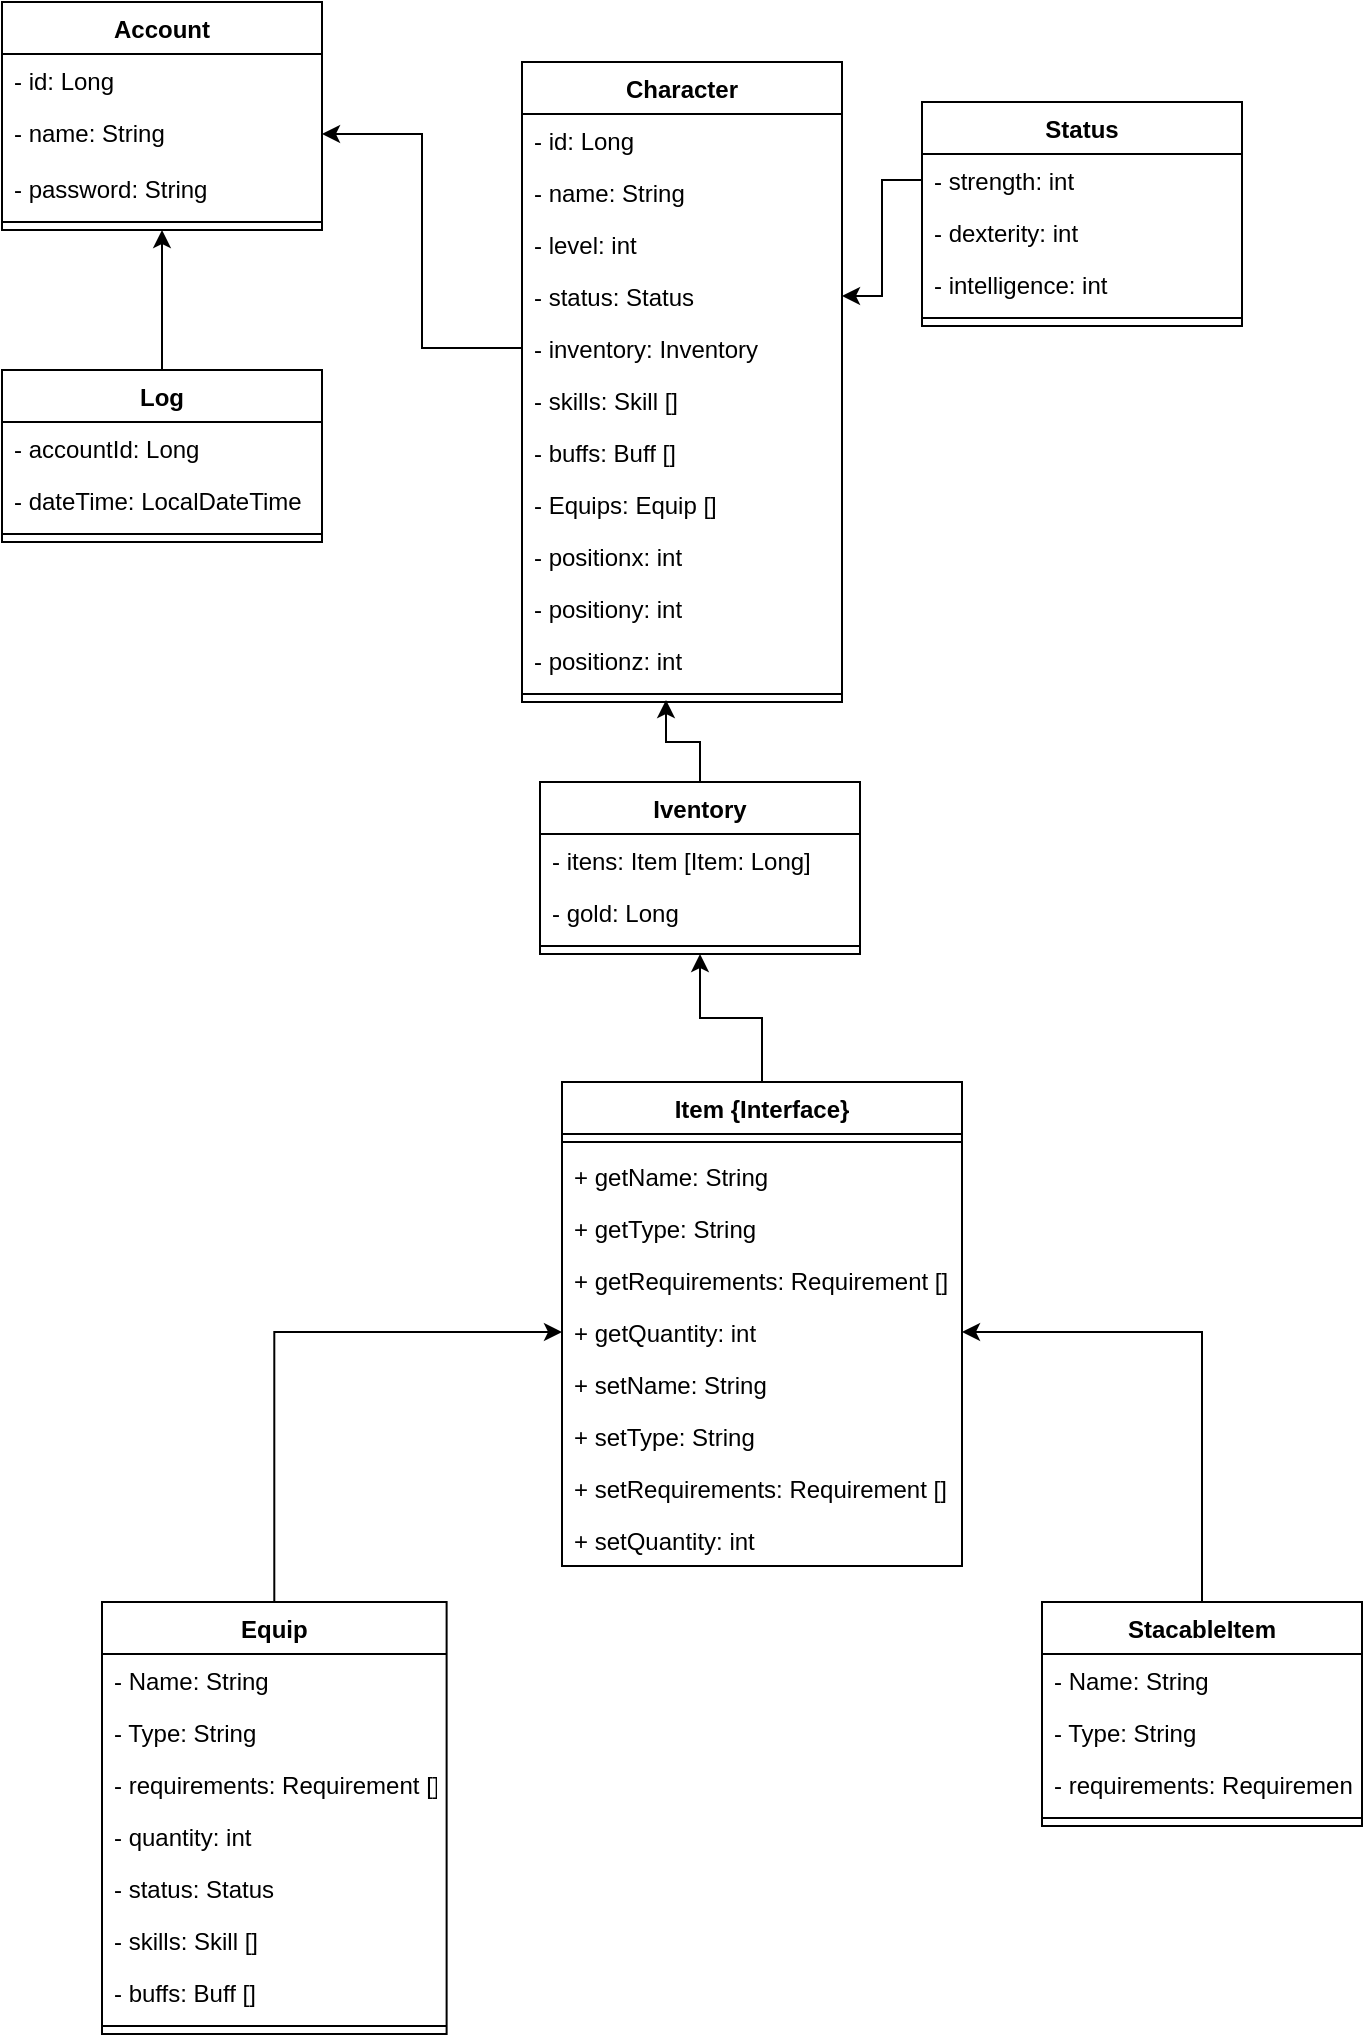 <mxfile version="20.8.16" type="github">
  <diagram id="C5RBs43oDa-KdzZeNtuy" name="Page-1">
    <mxGraphModel dx="1434" dy="806" grid="1" gridSize="10" guides="1" tooltips="1" connect="1" arrows="1" fold="1" page="1" pageScale="1" pageWidth="827" pageHeight="1169" math="0" shadow="0">
      <root>
        <mxCell id="WIyWlLk6GJQsqaUBKTNV-0" />
        <mxCell id="WIyWlLk6GJQsqaUBKTNV-1" parent="WIyWlLk6GJQsqaUBKTNV-0" />
        <mxCell id="XRxrzJJYh4ee2aS5V67D-27" value="Account" style="swimlane;fontStyle=1;align=center;verticalAlign=top;childLayout=stackLayout;horizontal=1;startSize=26;horizontalStack=0;resizeParent=1;resizeParentMax=0;resizeLast=0;collapsible=1;marginBottom=0;" vertex="1" parent="WIyWlLk6GJQsqaUBKTNV-1">
          <mxGeometry x="60" y="40" width="160" height="114" as="geometry" />
        </mxCell>
        <mxCell id="XRxrzJJYh4ee2aS5V67D-31" value="- id: Long" style="text;strokeColor=none;fillColor=none;align=left;verticalAlign=top;spacingLeft=4;spacingRight=4;overflow=hidden;rotatable=0;points=[[0,0.5],[1,0.5]];portConstraint=eastwest;" vertex="1" parent="XRxrzJJYh4ee2aS5V67D-27">
          <mxGeometry y="26" width="160" height="26" as="geometry" />
        </mxCell>
        <mxCell id="XRxrzJJYh4ee2aS5V67D-32" value="- name: String" style="text;strokeColor=none;fillColor=none;align=left;verticalAlign=top;spacingLeft=4;spacingRight=4;overflow=hidden;rotatable=0;points=[[0,0.5],[1,0.5]];portConstraint=eastwest;" vertex="1" parent="XRxrzJJYh4ee2aS5V67D-27">
          <mxGeometry y="52" width="160" height="28" as="geometry" />
        </mxCell>
        <mxCell id="XRxrzJJYh4ee2aS5V67D-33" value="- password: String" style="text;strokeColor=none;fillColor=none;align=left;verticalAlign=top;spacingLeft=4;spacingRight=4;overflow=hidden;rotatable=0;points=[[0,0.5],[1,0.5]];portConstraint=eastwest;" vertex="1" parent="XRxrzJJYh4ee2aS5V67D-27">
          <mxGeometry y="80" width="160" height="26" as="geometry" />
        </mxCell>
        <mxCell id="XRxrzJJYh4ee2aS5V67D-29" value="" style="line;strokeWidth=1;fillColor=none;align=left;verticalAlign=middle;spacingTop=-1;spacingLeft=3;spacingRight=3;rotatable=0;labelPosition=right;points=[];portConstraint=eastwest;strokeColor=inherit;" vertex="1" parent="XRxrzJJYh4ee2aS5V67D-27">
          <mxGeometry y="106" width="160" height="8" as="geometry" />
        </mxCell>
        <mxCell id="XRxrzJJYh4ee2aS5V67D-42" value="Character" style="swimlane;fontStyle=1;align=center;verticalAlign=top;childLayout=stackLayout;horizontal=1;startSize=26;horizontalStack=0;resizeParent=1;resizeParentMax=0;resizeLast=0;collapsible=1;marginBottom=0;" vertex="1" parent="WIyWlLk6GJQsqaUBKTNV-1">
          <mxGeometry x="320" y="70" width="160" height="320" as="geometry" />
        </mxCell>
        <mxCell id="XRxrzJJYh4ee2aS5V67D-46" value="- id: Long" style="text;strokeColor=none;fillColor=none;align=left;verticalAlign=top;spacingLeft=4;spacingRight=4;overflow=hidden;rotatable=0;points=[[0,0.5],[1,0.5]];portConstraint=eastwest;" vertex="1" parent="XRxrzJJYh4ee2aS5V67D-42">
          <mxGeometry y="26" width="160" height="26" as="geometry" />
        </mxCell>
        <mxCell id="XRxrzJJYh4ee2aS5V67D-47" value="- name: String" style="text;strokeColor=none;fillColor=none;align=left;verticalAlign=top;spacingLeft=4;spacingRight=4;overflow=hidden;rotatable=0;points=[[0,0.5],[1,0.5]];portConstraint=eastwest;" vertex="1" parent="XRxrzJJYh4ee2aS5V67D-42">
          <mxGeometry y="52" width="160" height="26" as="geometry" />
        </mxCell>
        <mxCell id="XRxrzJJYh4ee2aS5V67D-49" value="- level: int" style="text;strokeColor=none;fillColor=none;align=left;verticalAlign=top;spacingLeft=4;spacingRight=4;overflow=hidden;rotatable=0;points=[[0,0.5],[1,0.5]];portConstraint=eastwest;" vertex="1" parent="XRxrzJJYh4ee2aS5V67D-42">
          <mxGeometry y="78" width="160" height="26" as="geometry" />
        </mxCell>
        <mxCell id="XRxrzJJYh4ee2aS5V67D-48" value="- status: Status" style="text;strokeColor=none;fillColor=none;align=left;verticalAlign=top;spacingLeft=4;spacingRight=4;overflow=hidden;rotatable=0;points=[[0,0.5],[1,0.5]];portConstraint=eastwest;" vertex="1" parent="XRxrzJJYh4ee2aS5V67D-42">
          <mxGeometry y="104" width="160" height="26" as="geometry" />
        </mxCell>
        <mxCell id="XRxrzJJYh4ee2aS5V67D-43" value="- inventory: Inventory" style="text;strokeColor=none;fillColor=none;align=left;verticalAlign=top;spacingLeft=4;spacingRight=4;overflow=hidden;rotatable=0;points=[[0,0.5],[1,0.5]];portConstraint=eastwest;" vertex="1" parent="XRxrzJJYh4ee2aS5V67D-42">
          <mxGeometry y="130" width="160" height="26" as="geometry" />
        </mxCell>
        <mxCell id="XRxrzJJYh4ee2aS5V67D-73" value="- skills: Skill []" style="text;strokeColor=none;fillColor=none;align=left;verticalAlign=top;spacingLeft=4;spacingRight=4;overflow=hidden;rotatable=0;points=[[0,0.5],[1,0.5]];portConstraint=eastwest;" vertex="1" parent="XRxrzJJYh4ee2aS5V67D-42">
          <mxGeometry y="156" width="160" height="26" as="geometry" />
        </mxCell>
        <mxCell id="XRxrzJJYh4ee2aS5V67D-74" value="- buffs: Buff []" style="text;strokeColor=none;fillColor=none;align=left;verticalAlign=top;spacingLeft=4;spacingRight=4;overflow=hidden;rotatable=0;points=[[0,0.5],[1,0.5]];portConstraint=eastwest;" vertex="1" parent="XRxrzJJYh4ee2aS5V67D-42">
          <mxGeometry y="182" width="160" height="26" as="geometry" />
        </mxCell>
        <mxCell id="XRxrzJJYh4ee2aS5V67D-148" value="- Equips: Equip []" style="text;strokeColor=none;fillColor=none;align=left;verticalAlign=top;spacingLeft=4;spacingRight=4;overflow=hidden;rotatable=0;points=[[0,0.5],[1,0.5]];portConstraint=eastwest;" vertex="1" parent="XRxrzJJYh4ee2aS5V67D-42">
          <mxGeometry y="208" width="160" height="26" as="geometry" />
        </mxCell>
        <mxCell id="XRxrzJJYh4ee2aS5V67D-149" value="- positionx: int" style="text;strokeColor=none;fillColor=none;align=left;verticalAlign=top;spacingLeft=4;spacingRight=4;overflow=hidden;rotatable=0;points=[[0,0.5],[1,0.5]];portConstraint=eastwest;" vertex="1" parent="XRxrzJJYh4ee2aS5V67D-42">
          <mxGeometry y="234" width="160" height="26" as="geometry" />
        </mxCell>
        <mxCell id="XRxrzJJYh4ee2aS5V67D-150" value="- positiony: int" style="text;strokeColor=none;fillColor=none;align=left;verticalAlign=top;spacingLeft=4;spacingRight=4;overflow=hidden;rotatable=0;points=[[0,0.5],[1,0.5]];portConstraint=eastwest;" vertex="1" parent="XRxrzJJYh4ee2aS5V67D-42">
          <mxGeometry y="260" width="160" height="26" as="geometry" />
        </mxCell>
        <mxCell id="XRxrzJJYh4ee2aS5V67D-151" value="- positionz: int" style="text;strokeColor=none;fillColor=none;align=left;verticalAlign=top;spacingLeft=4;spacingRight=4;overflow=hidden;rotatable=0;points=[[0,0.5],[1,0.5]];portConstraint=eastwest;" vertex="1" parent="XRxrzJJYh4ee2aS5V67D-42">
          <mxGeometry y="286" width="160" height="26" as="geometry" />
        </mxCell>
        <mxCell id="XRxrzJJYh4ee2aS5V67D-44" value="" style="line;strokeWidth=1;fillColor=none;align=left;verticalAlign=middle;spacingTop=-1;spacingLeft=3;spacingRight=3;rotatable=0;labelPosition=right;points=[];portConstraint=eastwest;strokeColor=inherit;" vertex="1" parent="XRxrzJJYh4ee2aS5V67D-42">
          <mxGeometry y="312" width="160" height="8" as="geometry" />
        </mxCell>
        <mxCell id="XRxrzJJYh4ee2aS5V67D-50" value="Status" style="swimlane;fontStyle=1;align=center;verticalAlign=top;childLayout=stackLayout;horizontal=1;startSize=26;horizontalStack=0;resizeParent=1;resizeParentMax=0;resizeLast=0;collapsible=1;marginBottom=0;" vertex="1" parent="WIyWlLk6GJQsqaUBKTNV-1">
          <mxGeometry x="520" y="90" width="160" height="112" as="geometry" />
        </mxCell>
        <mxCell id="XRxrzJJYh4ee2aS5V67D-51" value="- strength: int" style="text;strokeColor=none;fillColor=none;align=left;verticalAlign=top;spacingLeft=4;spacingRight=4;overflow=hidden;rotatable=0;points=[[0,0.5],[1,0.5]];portConstraint=eastwest;" vertex="1" parent="XRxrzJJYh4ee2aS5V67D-50">
          <mxGeometry y="26" width="160" height="26" as="geometry" />
        </mxCell>
        <mxCell id="XRxrzJJYh4ee2aS5V67D-69" value="- dexterity: int" style="text;strokeColor=none;fillColor=none;align=left;verticalAlign=top;spacingLeft=4;spacingRight=4;overflow=hidden;rotatable=0;points=[[0,0.5],[1,0.5]];portConstraint=eastwest;" vertex="1" parent="XRxrzJJYh4ee2aS5V67D-50">
          <mxGeometry y="52" width="160" height="26" as="geometry" />
        </mxCell>
        <mxCell id="XRxrzJJYh4ee2aS5V67D-70" value="- intelligence: int" style="text;strokeColor=none;fillColor=none;align=left;verticalAlign=top;spacingLeft=4;spacingRight=4;overflow=hidden;rotatable=0;points=[[0,0.5],[1,0.5]];portConstraint=eastwest;" vertex="1" parent="XRxrzJJYh4ee2aS5V67D-50">
          <mxGeometry y="78" width="160" height="26" as="geometry" />
        </mxCell>
        <mxCell id="XRxrzJJYh4ee2aS5V67D-52" value="" style="line;strokeWidth=1;fillColor=none;align=left;verticalAlign=middle;spacingTop=-1;spacingLeft=3;spacingRight=3;rotatable=0;labelPosition=right;points=[];portConstraint=eastwest;strokeColor=inherit;" vertex="1" parent="XRxrzJJYh4ee2aS5V67D-50">
          <mxGeometry y="104" width="160" height="8" as="geometry" />
        </mxCell>
        <mxCell id="XRxrzJJYh4ee2aS5V67D-153" style="edgeStyle=orthogonalEdgeStyle;rounded=0;orthogonalLoop=1;jettySize=auto;html=1;entryX=0.45;entryY=0.875;entryDx=0;entryDy=0;entryPerimeter=0;" edge="1" parent="WIyWlLk6GJQsqaUBKTNV-1" source="XRxrzJJYh4ee2aS5V67D-56" target="XRxrzJJYh4ee2aS5V67D-44">
          <mxGeometry relative="1" as="geometry" />
        </mxCell>
        <mxCell id="XRxrzJJYh4ee2aS5V67D-56" value="Iventory" style="swimlane;fontStyle=1;align=center;verticalAlign=top;childLayout=stackLayout;horizontal=1;startSize=26;horizontalStack=0;resizeParent=1;resizeParentMax=0;resizeLast=0;collapsible=1;marginBottom=0;" vertex="1" parent="WIyWlLk6GJQsqaUBKTNV-1">
          <mxGeometry x="329" y="430" width="160" height="86" as="geometry" />
        </mxCell>
        <mxCell id="XRxrzJJYh4ee2aS5V67D-57" value="- itens: Item [Item: Long]" style="text;strokeColor=none;fillColor=none;align=left;verticalAlign=top;spacingLeft=4;spacingRight=4;overflow=hidden;rotatable=0;points=[[0,0.5],[1,0.5]];portConstraint=eastwest;" vertex="1" parent="XRxrzJJYh4ee2aS5V67D-56">
          <mxGeometry y="26" width="160" height="26" as="geometry" />
        </mxCell>
        <mxCell id="XRxrzJJYh4ee2aS5V67D-68" value="- gold: Long" style="text;strokeColor=none;fillColor=none;align=left;verticalAlign=top;spacingLeft=4;spacingRight=4;overflow=hidden;rotatable=0;points=[[0,0.5],[1,0.5]];portConstraint=eastwest;" vertex="1" parent="XRxrzJJYh4ee2aS5V67D-56">
          <mxGeometry y="52" width="160" height="26" as="geometry" />
        </mxCell>
        <mxCell id="XRxrzJJYh4ee2aS5V67D-58" value="" style="line;strokeWidth=1;fillColor=none;align=left;verticalAlign=middle;spacingTop=-1;spacingLeft=3;spacingRight=3;rotatable=0;labelPosition=right;points=[];portConstraint=eastwest;strokeColor=inherit;" vertex="1" parent="XRxrzJJYh4ee2aS5V67D-56">
          <mxGeometry y="78" width="160" height="8" as="geometry" />
        </mxCell>
        <mxCell id="XRxrzJJYh4ee2aS5V67D-63" value="" style="edgeStyle=orthogonalEdgeStyle;rounded=0;orthogonalLoop=1;jettySize=auto;html=1;entryX=1;entryY=0.5;entryDx=0;entryDy=0;" edge="1" parent="WIyWlLk6GJQsqaUBKTNV-1" source="XRxrzJJYh4ee2aS5V67D-43" target="XRxrzJJYh4ee2aS5V67D-32">
          <mxGeometry relative="1" as="geometry">
            <mxPoint x="220" y="168" as="targetPoint" />
          </mxGeometry>
        </mxCell>
        <mxCell id="XRxrzJJYh4ee2aS5V67D-64" value="" style="edgeStyle=orthogonalEdgeStyle;rounded=0;orthogonalLoop=1;jettySize=auto;html=1;" edge="1" parent="WIyWlLk6GJQsqaUBKTNV-1" source="XRxrzJJYh4ee2aS5V67D-51" target="XRxrzJJYh4ee2aS5V67D-48">
          <mxGeometry relative="1" as="geometry" />
        </mxCell>
        <mxCell id="XRxrzJJYh4ee2aS5V67D-152" style="edgeStyle=orthogonalEdgeStyle;rounded=0;orthogonalLoop=1;jettySize=auto;html=1;entryX=0.5;entryY=1;entryDx=0;entryDy=0;" edge="1" parent="WIyWlLk6GJQsqaUBKTNV-1" source="XRxrzJJYh4ee2aS5V67D-76" target="XRxrzJJYh4ee2aS5V67D-56">
          <mxGeometry relative="1" as="geometry" />
        </mxCell>
        <mxCell id="XRxrzJJYh4ee2aS5V67D-76" value="Item {Interface}" style="swimlane;fontStyle=1;align=center;verticalAlign=top;childLayout=stackLayout;horizontal=1;startSize=26;horizontalStack=0;resizeParent=1;resizeParentMax=0;resizeLast=0;collapsible=1;marginBottom=0;" vertex="1" parent="WIyWlLk6GJQsqaUBKTNV-1">
          <mxGeometry x="340" y="580" width="200" height="242" as="geometry" />
        </mxCell>
        <mxCell id="XRxrzJJYh4ee2aS5V67D-78" value="" style="line;strokeWidth=1;fillColor=none;align=left;verticalAlign=middle;spacingTop=-1;spacingLeft=3;spacingRight=3;rotatable=0;labelPosition=right;points=[];portConstraint=eastwest;strokeColor=inherit;" vertex="1" parent="XRxrzJJYh4ee2aS5V67D-76">
          <mxGeometry y="26" width="200" height="8" as="geometry" />
        </mxCell>
        <mxCell id="XRxrzJJYh4ee2aS5V67D-134" value="+ getName: String" style="text;strokeColor=none;fillColor=none;align=left;verticalAlign=top;spacingLeft=4;spacingRight=4;overflow=hidden;rotatable=0;points=[[0,0.5],[1,0.5]];portConstraint=eastwest;" vertex="1" parent="XRxrzJJYh4ee2aS5V67D-76">
          <mxGeometry y="34" width="200" height="26" as="geometry" />
        </mxCell>
        <mxCell id="XRxrzJJYh4ee2aS5V67D-133" value="+ getType: String" style="text;strokeColor=none;fillColor=none;align=left;verticalAlign=top;spacingLeft=4;spacingRight=4;overflow=hidden;rotatable=0;points=[[0,0.5],[1,0.5]];portConstraint=eastwest;" vertex="1" parent="XRxrzJJYh4ee2aS5V67D-76">
          <mxGeometry y="60" width="200" height="26" as="geometry" />
        </mxCell>
        <mxCell id="XRxrzJJYh4ee2aS5V67D-132" value="+ getRequirements: Requirement []" style="text;strokeColor=none;fillColor=none;align=left;verticalAlign=top;spacingLeft=4;spacingRight=4;overflow=hidden;rotatable=0;points=[[0,0.5],[1,0.5]];portConstraint=eastwest;" vertex="1" parent="XRxrzJJYh4ee2aS5V67D-76">
          <mxGeometry y="86" width="200" height="26" as="geometry" />
        </mxCell>
        <mxCell id="XRxrzJJYh4ee2aS5V67D-127" value="+ getQuantity: int" style="text;strokeColor=none;fillColor=none;align=left;verticalAlign=top;spacingLeft=4;spacingRight=4;overflow=hidden;rotatable=0;points=[[0,0.5],[1,0.5]];portConstraint=eastwest;" vertex="1" parent="XRxrzJJYh4ee2aS5V67D-76">
          <mxGeometry y="112" width="200" height="26" as="geometry" />
        </mxCell>
        <mxCell id="XRxrzJJYh4ee2aS5V67D-144" value="+ setName: String" style="text;strokeColor=none;fillColor=none;align=left;verticalAlign=top;spacingLeft=4;spacingRight=4;overflow=hidden;rotatable=0;points=[[0,0.5],[1,0.5]];portConstraint=eastwest;" vertex="1" parent="XRxrzJJYh4ee2aS5V67D-76">
          <mxGeometry y="138" width="200" height="26" as="geometry" />
        </mxCell>
        <mxCell id="XRxrzJJYh4ee2aS5V67D-145" value="+ setType: String" style="text;strokeColor=none;fillColor=none;align=left;verticalAlign=top;spacingLeft=4;spacingRight=4;overflow=hidden;rotatable=0;points=[[0,0.5],[1,0.5]];portConstraint=eastwest;" vertex="1" parent="XRxrzJJYh4ee2aS5V67D-76">
          <mxGeometry y="164" width="200" height="26" as="geometry" />
        </mxCell>
        <mxCell id="XRxrzJJYh4ee2aS5V67D-146" value="+ setRequirements: Requirement []" style="text;strokeColor=none;fillColor=none;align=left;verticalAlign=top;spacingLeft=4;spacingRight=4;overflow=hidden;rotatable=0;points=[[0,0.5],[1,0.5]];portConstraint=eastwest;" vertex="1" parent="XRxrzJJYh4ee2aS5V67D-76">
          <mxGeometry y="190" width="200" height="26" as="geometry" />
        </mxCell>
        <mxCell id="XRxrzJJYh4ee2aS5V67D-147" value="+ setQuantity: int" style="text;strokeColor=none;fillColor=none;align=left;verticalAlign=top;spacingLeft=4;spacingRight=4;overflow=hidden;rotatable=0;points=[[0,0.5],[1,0.5]];portConstraint=eastwest;" vertex="1" parent="XRxrzJJYh4ee2aS5V67D-76">
          <mxGeometry y="216" width="200" height="26" as="geometry" />
        </mxCell>
        <mxCell id="XRxrzJJYh4ee2aS5V67D-137" style="edgeStyle=orthogonalEdgeStyle;rounded=0;orthogonalLoop=1;jettySize=auto;html=1;entryX=0;entryY=0.5;entryDx=0;entryDy=0;" edge="1" parent="WIyWlLk6GJQsqaUBKTNV-1" source="XRxrzJJYh4ee2aS5V67D-92" target="XRxrzJJYh4ee2aS5V67D-127">
          <mxGeometry relative="1" as="geometry" />
        </mxCell>
        <mxCell id="XRxrzJJYh4ee2aS5V67D-92" value="Equip" style="swimlane;fontStyle=1;align=center;verticalAlign=top;childLayout=stackLayout;horizontal=1;startSize=26;horizontalStack=0;resizeParent=1;resizeParentMax=0;resizeLast=0;collapsible=1;marginBottom=0;" vertex="1" parent="WIyWlLk6GJQsqaUBKTNV-1">
          <mxGeometry x="110" y="840" width="172.31" height="216" as="geometry" />
        </mxCell>
        <mxCell id="XRxrzJJYh4ee2aS5V67D-104" value="- Name: String" style="text;strokeColor=none;fillColor=none;align=left;verticalAlign=top;spacingLeft=4;spacingRight=4;overflow=hidden;rotatable=0;points=[[0,0.5],[1,0.5]];portConstraint=eastwest;" vertex="1" parent="XRxrzJJYh4ee2aS5V67D-92">
          <mxGeometry y="26" width="172.31" height="26" as="geometry" />
        </mxCell>
        <mxCell id="XRxrzJJYh4ee2aS5V67D-105" value="- Type: String" style="text;strokeColor=none;fillColor=none;align=left;verticalAlign=top;spacingLeft=4;spacingRight=4;overflow=hidden;rotatable=0;points=[[0,0.5],[1,0.5]];portConstraint=eastwest;" vertex="1" parent="XRxrzJJYh4ee2aS5V67D-92">
          <mxGeometry y="52" width="172.31" height="26" as="geometry" />
        </mxCell>
        <mxCell id="XRxrzJJYh4ee2aS5V67D-106" value="- requirements: Requirement []" style="text;strokeColor=none;fillColor=none;align=left;verticalAlign=top;spacingLeft=4;spacingRight=4;overflow=hidden;rotatable=0;points=[[0,0.5],[1,0.5]];portConstraint=eastwest;" vertex="1" parent="XRxrzJJYh4ee2aS5V67D-92">
          <mxGeometry y="78" width="172.31" height="26" as="geometry" />
        </mxCell>
        <mxCell id="XRxrzJJYh4ee2aS5V67D-108" value="- quantity: int" style="text;strokeColor=none;fillColor=none;align=left;verticalAlign=top;spacingLeft=4;spacingRight=4;overflow=hidden;rotatable=0;points=[[0,0.5],[1,0.5]];portConstraint=eastwest;" vertex="1" parent="XRxrzJJYh4ee2aS5V67D-92">
          <mxGeometry y="104" width="172.31" height="26" as="geometry" />
        </mxCell>
        <mxCell id="XRxrzJJYh4ee2aS5V67D-123" value="- status: Status" style="text;strokeColor=none;fillColor=none;align=left;verticalAlign=top;spacingLeft=4;spacingRight=4;overflow=hidden;rotatable=0;points=[[0,0.5],[1,0.5]];portConstraint=eastwest;" vertex="1" parent="XRxrzJJYh4ee2aS5V67D-92">
          <mxGeometry y="130" width="172.31" height="26" as="geometry" />
        </mxCell>
        <mxCell id="XRxrzJJYh4ee2aS5V67D-124" value="- skills: Skill []" style="text;strokeColor=none;fillColor=none;align=left;verticalAlign=top;spacingLeft=4;spacingRight=4;overflow=hidden;rotatable=0;points=[[0,0.5],[1,0.5]];portConstraint=eastwest;" vertex="1" parent="XRxrzJJYh4ee2aS5V67D-92">
          <mxGeometry y="156" width="172.31" height="26" as="geometry" />
        </mxCell>
        <mxCell id="XRxrzJJYh4ee2aS5V67D-125" value="- buffs: Buff []" style="text;strokeColor=none;fillColor=none;align=left;verticalAlign=top;spacingLeft=4;spacingRight=4;overflow=hidden;rotatable=0;points=[[0,0.5],[1,0.5]];portConstraint=eastwest;" vertex="1" parent="XRxrzJJYh4ee2aS5V67D-92">
          <mxGeometry y="182" width="172.31" height="26" as="geometry" />
        </mxCell>
        <mxCell id="XRxrzJJYh4ee2aS5V67D-94" value="" style="line;strokeWidth=1;fillColor=none;align=left;verticalAlign=middle;spacingTop=-1;spacingLeft=3;spacingRight=3;rotatable=0;labelPosition=right;points=[];portConstraint=eastwest;strokeColor=inherit;" vertex="1" parent="XRxrzJJYh4ee2aS5V67D-92">
          <mxGeometry y="208" width="172.31" height="8" as="geometry" />
        </mxCell>
        <mxCell id="XRxrzJJYh4ee2aS5V67D-136" style="edgeStyle=orthogonalEdgeStyle;rounded=0;orthogonalLoop=1;jettySize=auto;html=1;entryX=1;entryY=0.5;entryDx=0;entryDy=0;" edge="1" parent="WIyWlLk6GJQsqaUBKTNV-1" source="XRxrzJJYh4ee2aS5V67D-96" target="XRxrzJJYh4ee2aS5V67D-127">
          <mxGeometry relative="1" as="geometry" />
        </mxCell>
        <mxCell id="XRxrzJJYh4ee2aS5V67D-96" value="StacableItem" style="swimlane;fontStyle=1;align=center;verticalAlign=top;childLayout=stackLayout;horizontal=1;startSize=26;horizontalStack=0;resizeParent=1;resizeParentMax=0;resizeLast=0;collapsible=1;marginBottom=0;" vertex="1" parent="WIyWlLk6GJQsqaUBKTNV-1">
          <mxGeometry x="580" y="840" width="160" height="112" as="geometry" />
        </mxCell>
        <mxCell id="XRxrzJJYh4ee2aS5V67D-118" value="- Name: String" style="text;strokeColor=none;fillColor=none;align=left;verticalAlign=top;spacingLeft=4;spacingRight=4;overflow=hidden;rotatable=0;points=[[0,0.5],[1,0.5]];portConstraint=eastwest;" vertex="1" parent="XRxrzJJYh4ee2aS5V67D-96">
          <mxGeometry y="26" width="160" height="26" as="geometry" />
        </mxCell>
        <mxCell id="XRxrzJJYh4ee2aS5V67D-119" value="- Type: String" style="text;strokeColor=none;fillColor=none;align=left;verticalAlign=top;spacingLeft=4;spacingRight=4;overflow=hidden;rotatable=0;points=[[0,0.5],[1,0.5]];portConstraint=eastwest;" vertex="1" parent="XRxrzJJYh4ee2aS5V67D-96">
          <mxGeometry y="52" width="160" height="26" as="geometry" />
        </mxCell>
        <mxCell id="XRxrzJJYh4ee2aS5V67D-120" value="- requirements: Requirement []" style="text;strokeColor=none;fillColor=none;align=left;verticalAlign=top;spacingLeft=4;spacingRight=4;overflow=hidden;rotatable=0;points=[[0,0.5],[1,0.5]];portConstraint=eastwest;" vertex="1" parent="XRxrzJJYh4ee2aS5V67D-96">
          <mxGeometry y="78" width="160" height="26" as="geometry" />
        </mxCell>
        <mxCell id="XRxrzJJYh4ee2aS5V67D-98" value="" style="line;strokeWidth=1;fillColor=none;align=left;verticalAlign=middle;spacingTop=-1;spacingLeft=3;spacingRight=3;rotatable=0;labelPosition=right;points=[];portConstraint=eastwest;strokeColor=inherit;" vertex="1" parent="XRxrzJJYh4ee2aS5V67D-96">
          <mxGeometry y="104" width="160" height="8" as="geometry" />
        </mxCell>
        <mxCell id="XRxrzJJYh4ee2aS5V67D-143" style="edgeStyle=orthogonalEdgeStyle;rounded=0;orthogonalLoop=1;jettySize=auto;html=1;entryX=0.5;entryY=1;entryDx=0;entryDy=0;" edge="1" parent="WIyWlLk6GJQsqaUBKTNV-1" source="XRxrzJJYh4ee2aS5V67D-138" target="XRxrzJJYh4ee2aS5V67D-27">
          <mxGeometry relative="1" as="geometry" />
        </mxCell>
        <mxCell id="XRxrzJJYh4ee2aS5V67D-138" value="Log" style="swimlane;fontStyle=1;align=center;verticalAlign=top;childLayout=stackLayout;horizontal=1;startSize=26;horizontalStack=0;resizeParent=1;resizeParentMax=0;resizeLast=0;collapsible=1;marginBottom=0;" vertex="1" parent="WIyWlLk6GJQsqaUBKTNV-1">
          <mxGeometry x="60" y="224" width="160" height="86" as="geometry" />
        </mxCell>
        <mxCell id="XRxrzJJYh4ee2aS5V67D-139" value="- accountId: Long" style="text;strokeColor=none;fillColor=none;align=left;verticalAlign=top;spacingLeft=4;spacingRight=4;overflow=hidden;rotatable=0;points=[[0,0.5],[1,0.5]];portConstraint=eastwest;" vertex="1" parent="XRxrzJJYh4ee2aS5V67D-138">
          <mxGeometry y="26" width="160" height="26" as="geometry" />
        </mxCell>
        <mxCell id="XRxrzJJYh4ee2aS5V67D-142" value="- dateTime: LocalDateTime" style="text;strokeColor=none;fillColor=none;align=left;verticalAlign=top;spacingLeft=4;spacingRight=4;overflow=hidden;rotatable=0;points=[[0,0.5],[1,0.5]];portConstraint=eastwest;" vertex="1" parent="XRxrzJJYh4ee2aS5V67D-138">
          <mxGeometry y="52" width="160" height="26" as="geometry" />
        </mxCell>
        <mxCell id="XRxrzJJYh4ee2aS5V67D-140" value="" style="line;strokeWidth=1;fillColor=none;align=left;verticalAlign=middle;spacingTop=-1;spacingLeft=3;spacingRight=3;rotatable=0;labelPosition=right;points=[];portConstraint=eastwest;strokeColor=inherit;" vertex="1" parent="XRxrzJJYh4ee2aS5V67D-138">
          <mxGeometry y="78" width="160" height="8" as="geometry" />
        </mxCell>
      </root>
    </mxGraphModel>
  </diagram>
</mxfile>
